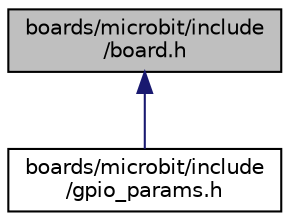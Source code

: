 digraph "boards/microbit/include/board.h"
{
 // LATEX_PDF_SIZE
  edge [fontname="Helvetica",fontsize="10",labelfontname="Helvetica",labelfontsize="10"];
  node [fontname="Helvetica",fontsize="10",shape=record];
  Node1 [label="boards/microbit/include\l/board.h",height=0.2,width=0.4,color="black", fillcolor="grey75", style="filled", fontcolor="black",tooltip="Board specific configuration for the BBC micro:bit."];
  Node1 -> Node2 [dir="back",color="midnightblue",fontsize="10",style="solid",fontname="Helvetica"];
  Node2 [label="boards/microbit/include\l/gpio_params.h",height=0.2,width=0.4,color="black", fillcolor="white", style="filled",URL="$microbit_2include_2gpio__params_8h.html",tooltip="Board specific configuration of direct mapped GPIOs."];
}
